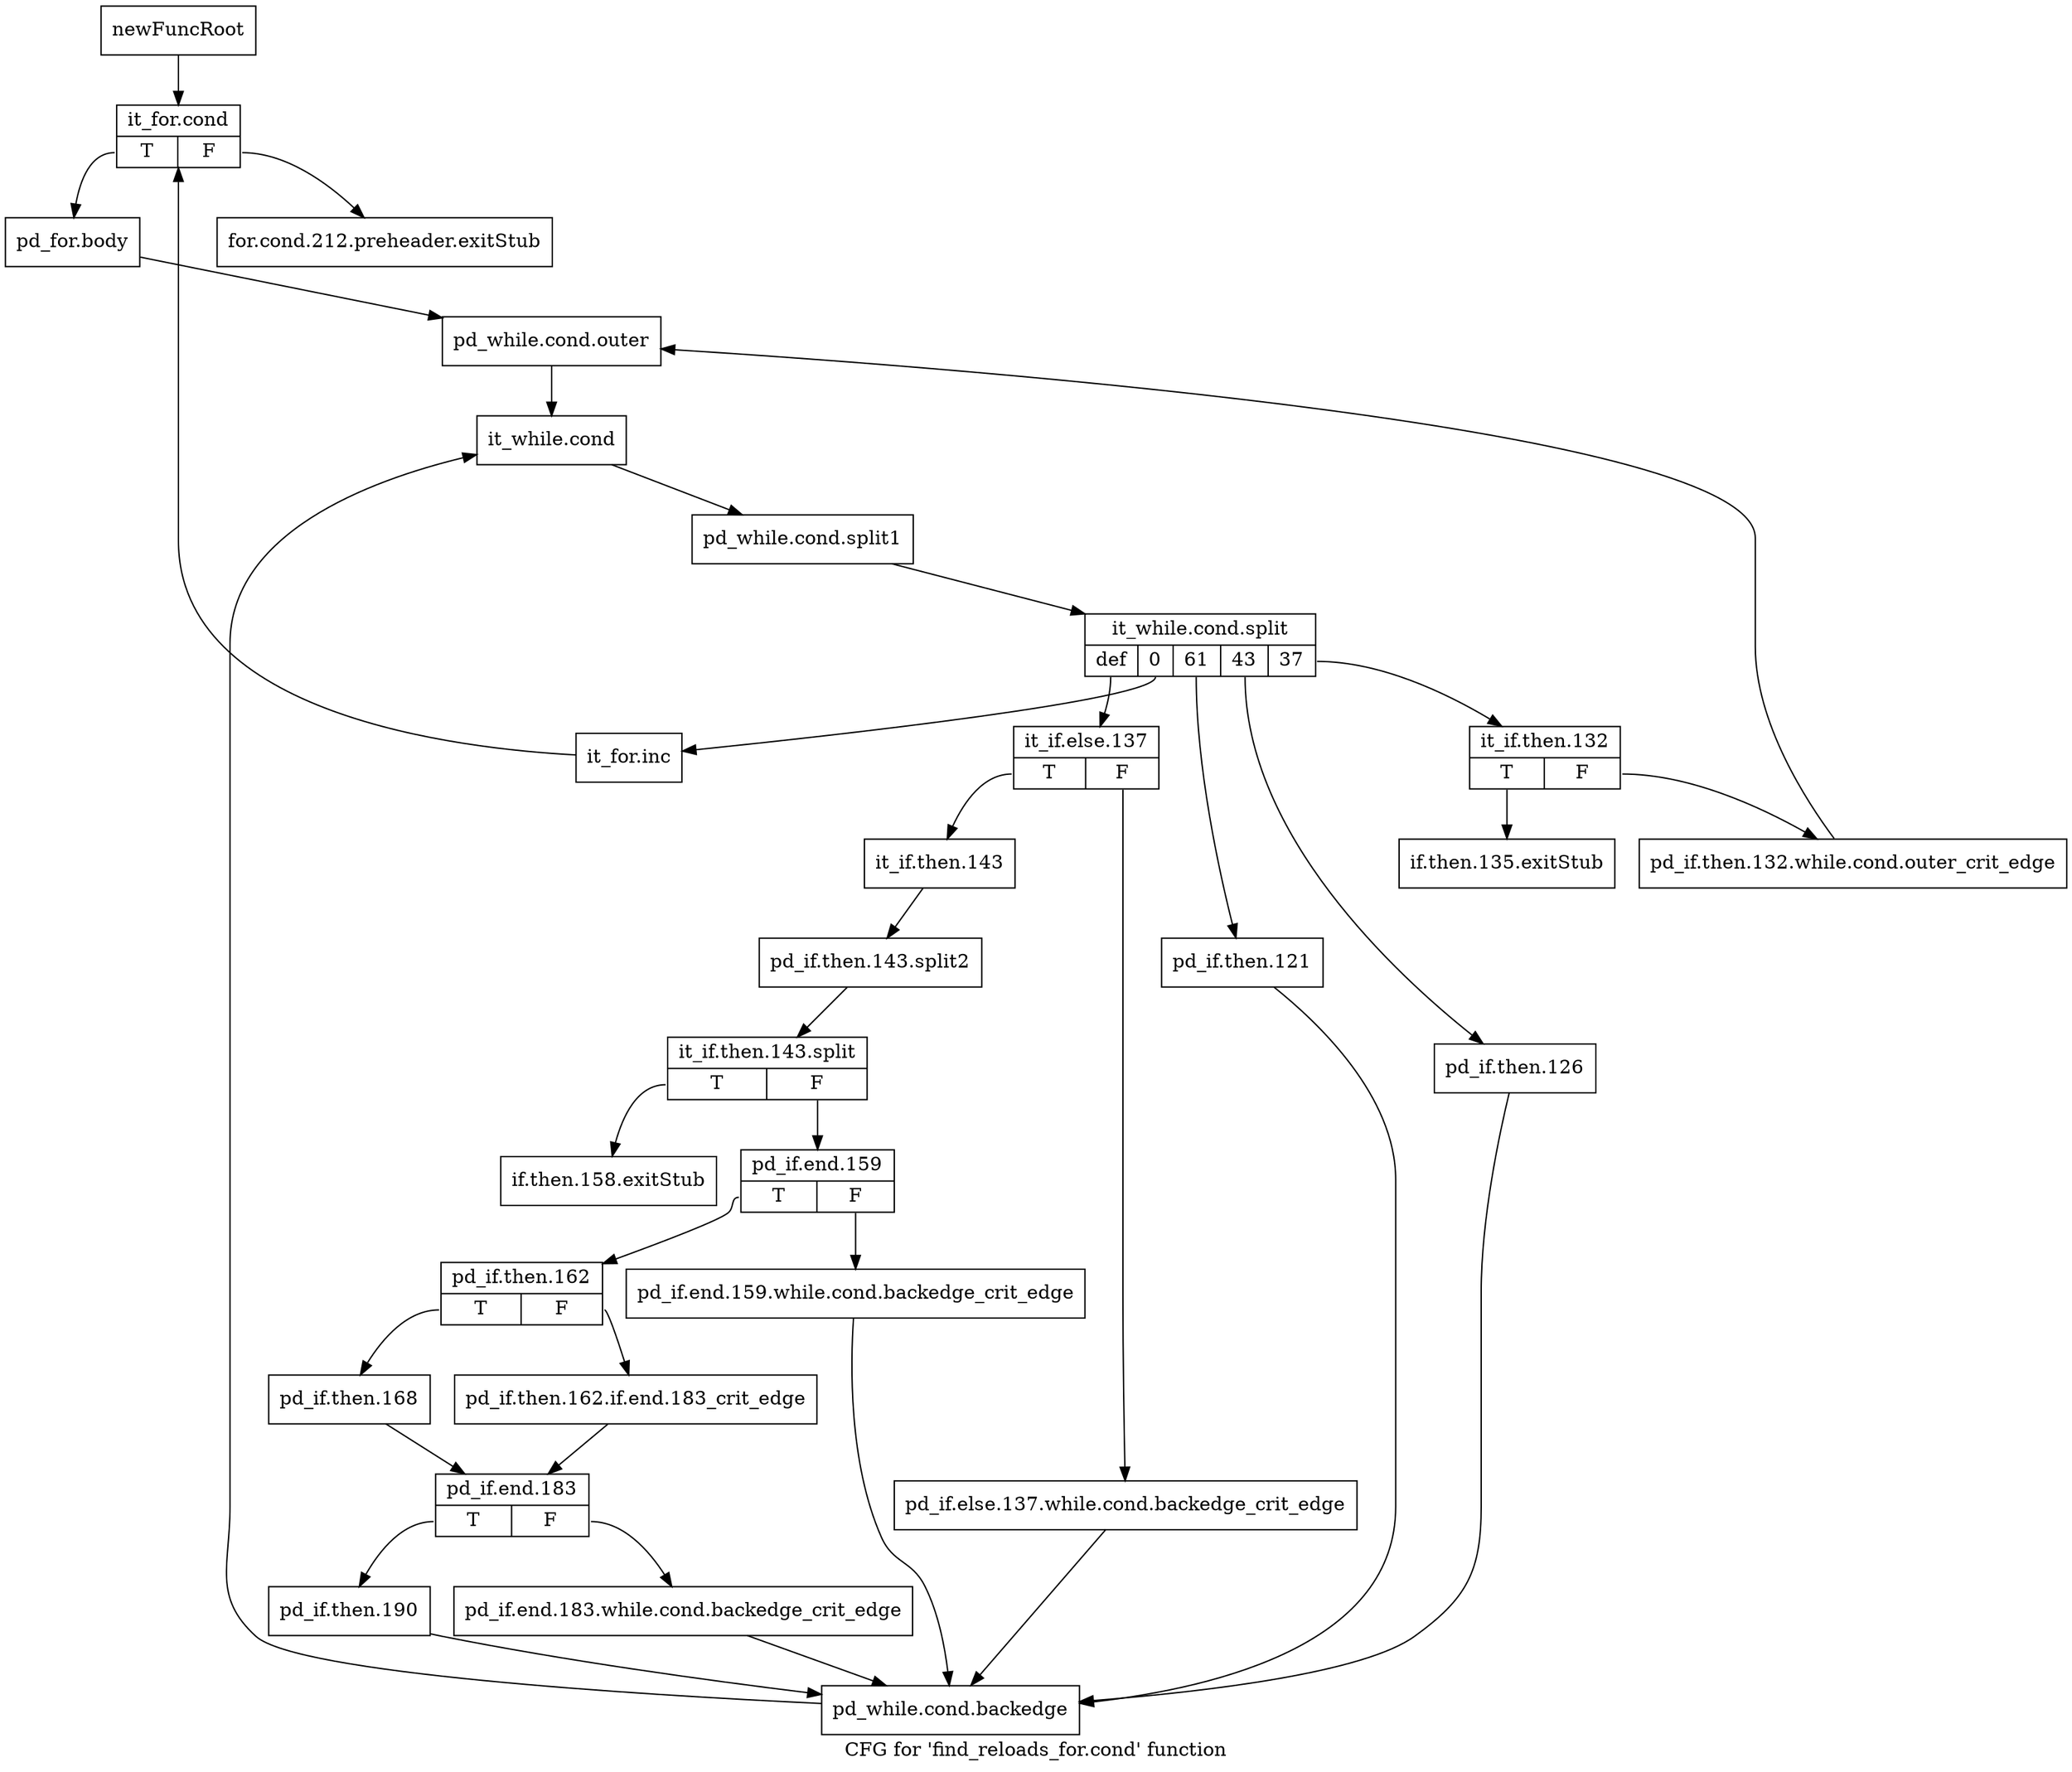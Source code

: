 digraph "CFG for 'find_reloads_for.cond' function" {
	label="CFG for 'find_reloads_for.cond' function";

	Node0xbc8f6e0 [shape=record,label="{newFuncRoot}"];
	Node0xbc8f6e0 -> Node0xbcd0650;
	Node0xbcd0560 [shape=record,label="{for.cond.212.preheader.exitStub}"];
	Node0xbcd05b0 [shape=record,label="{if.then.135.exitStub}"];
	Node0xbcd0600 [shape=record,label="{if.then.158.exitStub}"];
	Node0xbcd0650 [shape=record,label="{it_for.cond|{<s0>T|<s1>F}}"];
	Node0xbcd0650:s0 -> Node0xbcd06a0;
	Node0xbcd0650:s1 -> Node0xbcd0560;
	Node0xbcd06a0 [shape=record,label="{pd_for.body}"];
	Node0xbcd06a0 -> Node0xbcd06f0;
	Node0xbcd06f0 [shape=record,label="{pd_while.cond.outer}"];
	Node0xbcd06f0 -> Node0xbcd0740;
	Node0xbcd0740 [shape=record,label="{it_while.cond}"];
	Node0xbcd0740 -> Node0xfb28f50;
	Node0xfb28f50 [shape=record,label="{pd_while.cond.split1}"];
	Node0xfb28f50 -> Node0xf9d5d10;
	Node0xf9d5d10 [shape=record,label="{it_while.cond.split|{<s0>def|<s1>0|<s2>61|<s3>43|<s4>37}}"];
	Node0xf9d5d10:s0 -> Node0xbcd0920;
	Node0xf9d5d10:s1 -> Node0xbcd08d0;
	Node0xf9d5d10:s2 -> Node0xbcd0880;
	Node0xf9d5d10:s3 -> Node0xbcd0830;
	Node0xf9d5d10:s4 -> Node0xbcd0790;
	Node0xbcd0790 [shape=record,label="{it_if.then.132|{<s0>T|<s1>F}}"];
	Node0xbcd0790:s0 -> Node0xbcd05b0;
	Node0xbcd0790:s1 -> Node0xbcd07e0;
	Node0xbcd07e0 [shape=record,label="{pd_if.then.132.while.cond.outer_crit_edge}"];
	Node0xbcd07e0 -> Node0xbcd06f0;
	Node0xbcd0830 [shape=record,label="{pd_if.then.126}"];
	Node0xbcd0830 -> Node0xbcd0c90;
	Node0xbcd0880 [shape=record,label="{pd_if.then.121}"];
	Node0xbcd0880 -> Node0xbcd0c90;
	Node0xbcd08d0 [shape=record,label="{it_for.inc}"];
	Node0xbcd08d0 -> Node0xbcd0650;
	Node0xbcd0920 [shape=record,label="{it_if.else.137|{<s0>T|<s1>F}}"];
	Node0xbcd0920:s0 -> Node0xbcd09c0;
	Node0xbcd0920:s1 -> Node0xbcd0970;
	Node0xbcd0970 [shape=record,label="{pd_if.else.137.while.cond.backedge_crit_edge}"];
	Node0xbcd0970 -> Node0xbcd0c90;
	Node0xbcd09c0 [shape=record,label="{it_if.then.143}"];
	Node0xbcd09c0 -> Node0xfa5bb80;
	Node0xfa5bb80 [shape=record,label="{pd_if.then.143.split2}"];
	Node0xfa5bb80 -> Node0xfb044e0;
	Node0xfb044e0 [shape=record,label="{it_if.then.143.split|{<s0>T|<s1>F}}"];
	Node0xfb044e0:s0 -> Node0xbcd0600;
	Node0xfb044e0:s1 -> Node0xbcd0a10;
	Node0xbcd0a10 [shape=record,label="{pd_if.end.159|{<s0>T|<s1>F}}"];
	Node0xbcd0a10:s0 -> Node0xbcd0ab0;
	Node0xbcd0a10:s1 -> Node0xbcd0a60;
	Node0xbcd0a60 [shape=record,label="{pd_if.end.159.while.cond.backedge_crit_edge}"];
	Node0xbcd0a60 -> Node0xbcd0c90;
	Node0xbcd0ab0 [shape=record,label="{pd_if.then.162|{<s0>T|<s1>F}}"];
	Node0xbcd0ab0:s0 -> Node0xbcd0b50;
	Node0xbcd0ab0:s1 -> Node0xbcd0b00;
	Node0xbcd0b00 [shape=record,label="{pd_if.then.162.if.end.183_crit_edge}"];
	Node0xbcd0b00 -> Node0xbcd0ba0;
	Node0xbcd0b50 [shape=record,label="{pd_if.then.168}"];
	Node0xbcd0b50 -> Node0xbcd0ba0;
	Node0xbcd0ba0 [shape=record,label="{pd_if.end.183|{<s0>T|<s1>F}}"];
	Node0xbcd0ba0:s0 -> Node0xbcd0c40;
	Node0xbcd0ba0:s1 -> Node0xbcd0bf0;
	Node0xbcd0bf0 [shape=record,label="{pd_if.end.183.while.cond.backedge_crit_edge}"];
	Node0xbcd0bf0 -> Node0xbcd0c90;
	Node0xbcd0c40 [shape=record,label="{pd_if.then.190}"];
	Node0xbcd0c40 -> Node0xbcd0c90;
	Node0xbcd0c90 [shape=record,label="{pd_while.cond.backedge}"];
	Node0xbcd0c90 -> Node0xbcd0740;
}
